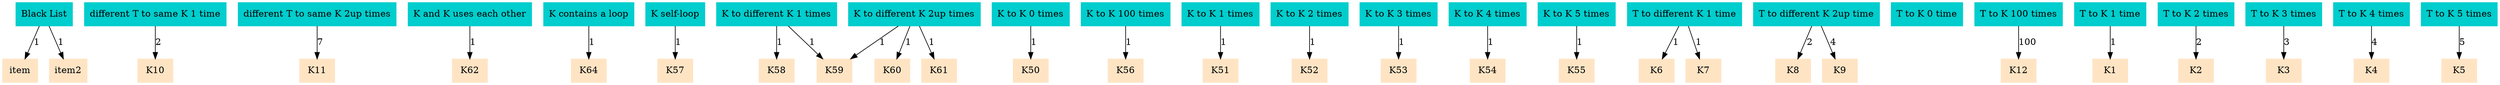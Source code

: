 // TS <-> K
digraph {
	"Black List" [color=cyan3 shape=box style=filled]
	item [color=bisque shape=box style=filled]
	item2 [color=bisque shape=box style=filled]
	"different T to same K 1 time" [color=cyan3 shape=box style=filled]
	K10 [color=bisque shape=box style=filled]
	K10 [color=bisque shape=box style=filled]
	"different T to same K 2up times" [color=cyan3 shape=box style=filled]
	K11 [color=bisque shape=box style=filled]
	K11 [color=bisque shape=box style=filled]
	K11 [color=bisque shape=box style=filled]
	K11 [color=bisque shape=box style=filled]
	K11 [color=bisque shape=box style=filled]
	K11 [color=bisque shape=box style=filled]
	K11 [color=bisque shape=box style=filled]
	"K and K uses each other" [color=cyan3 shape=box style=filled]
	K62 [color=bisque shape=box style=filled]
	"K contains a loop" [color=cyan3 shape=box style=filled]
	K64 [color=bisque shape=box style=filled]
	"K self-loop" [color=cyan3 shape=box style=filled]
	K57 [color=bisque shape=box style=filled]
	"K to different K 1 times" [color=cyan3 shape=box style=filled]
	K58 [color=bisque shape=box style=filled]
	K59 [color=bisque shape=box style=filled]
	"K to different K 2up times" [color=cyan3 shape=box style=filled]
	K60 [color=bisque shape=box style=filled]
	K61 [color=bisque shape=box style=filled]
	K59 [color=bisque shape=box style=filled]
	"K to K 0 times" [color=cyan3 shape=box style=filled]
	K50 [color=bisque shape=box style=filled]
	"K to K 100 times" [color=cyan3 shape=box style=filled]
	K56 [color=bisque shape=box style=filled]
	"K to K 1 times" [color=cyan3 shape=box style=filled]
	K51 [color=bisque shape=box style=filled]
	"K to K 2 times" [color=cyan3 shape=box style=filled]
	K52 [color=bisque shape=box style=filled]
	"K to K 3 times" [color=cyan3 shape=box style=filled]
	K53 [color=bisque shape=box style=filled]
	"K to K 4 times" [color=cyan3 shape=box style=filled]
	K54 [color=bisque shape=box style=filled]
	"K to K 5 times" [color=cyan3 shape=box style=filled]
	K55 [color=bisque shape=box style=filled]
	"T to different K 1 time" [color=cyan3 shape=box style=filled]
	K6 [color=bisque shape=box style=filled]
	K7 [color=bisque shape=box style=filled]
	"T to different K 2up time" [color=cyan3 shape=box style=filled]
	K8 [color=bisque shape=box style=filled]
	K8 [color=bisque shape=box style=filled]
	K9 [color=bisque shape=box style=filled]
	K9 [color=bisque shape=box style=filled]
	K9 [color=bisque shape=box style=filled]
	K9 [color=bisque shape=box style=filled]
	"T to K 0 time" [color=cyan3 shape=box style=filled]
	"T to K 100 times" [color=cyan3 shape=box style=filled]
	K12 [color=bisque shape=box style=filled]
	K12 [color=bisque shape=box style=filled]
	K12 [color=bisque shape=box style=filled]
	K12 [color=bisque shape=box style=filled]
	K12 [color=bisque shape=box style=filled]
	K12 [color=bisque shape=box style=filled]
	K12 [color=bisque shape=box style=filled]
	K12 [color=bisque shape=box style=filled]
	K12 [color=bisque shape=box style=filled]
	K12 [color=bisque shape=box style=filled]
	K12 [color=bisque shape=box style=filled]
	K12 [color=bisque shape=box style=filled]
	K12 [color=bisque shape=box style=filled]
	K12 [color=bisque shape=box style=filled]
	K12 [color=bisque shape=box style=filled]
	K12 [color=bisque shape=box style=filled]
	K12 [color=bisque shape=box style=filled]
	K12 [color=bisque shape=box style=filled]
	K12 [color=bisque shape=box style=filled]
	K12 [color=bisque shape=box style=filled]
	K12 [color=bisque shape=box style=filled]
	K12 [color=bisque shape=box style=filled]
	K12 [color=bisque shape=box style=filled]
	K12 [color=bisque shape=box style=filled]
	K12 [color=bisque shape=box style=filled]
	K12 [color=bisque shape=box style=filled]
	K12 [color=bisque shape=box style=filled]
	K12 [color=bisque shape=box style=filled]
	K12 [color=bisque shape=box style=filled]
	K12 [color=bisque shape=box style=filled]
	K12 [color=bisque shape=box style=filled]
	K12 [color=bisque shape=box style=filled]
	K12 [color=bisque shape=box style=filled]
	K12 [color=bisque shape=box style=filled]
	K12 [color=bisque shape=box style=filled]
	K12 [color=bisque shape=box style=filled]
	K12 [color=bisque shape=box style=filled]
	K12 [color=bisque shape=box style=filled]
	K12 [color=bisque shape=box style=filled]
	K12 [color=bisque shape=box style=filled]
	K12 [color=bisque shape=box style=filled]
	K12 [color=bisque shape=box style=filled]
	K12 [color=bisque shape=box style=filled]
	K12 [color=bisque shape=box style=filled]
	K12 [color=bisque shape=box style=filled]
	K12 [color=bisque shape=box style=filled]
	K12 [color=bisque shape=box style=filled]
	K12 [color=bisque shape=box style=filled]
	K12 [color=bisque shape=box style=filled]
	K12 [color=bisque shape=box style=filled]
	K12 [color=bisque shape=box style=filled]
	K12 [color=bisque shape=box style=filled]
	K12 [color=bisque shape=box style=filled]
	K12 [color=bisque shape=box style=filled]
	K12 [color=bisque shape=box style=filled]
	K12 [color=bisque shape=box style=filled]
	K12 [color=bisque shape=box style=filled]
	K12 [color=bisque shape=box style=filled]
	K12 [color=bisque shape=box style=filled]
	K12 [color=bisque shape=box style=filled]
	K12 [color=bisque shape=box style=filled]
	K12 [color=bisque shape=box style=filled]
	K12 [color=bisque shape=box style=filled]
	K12 [color=bisque shape=box style=filled]
	K12 [color=bisque shape=box style=filled]
	K12 [color=bisque shape=box style=filled]
	K12 [color=bisque shape=box style=filled]
	K12 [color=bisque shape=box style=filled]
	K12 [color=bisque shape=box style=filled]
	K12 [color=bisque shape=box style=filled]
	K12 [color=bisque shape=box style=filled]
	K12 [color=bisque shape=box style=filled]
	K12 [color=bisque shape=box style=filled]
	K12 [color=bisque shape=box style=filled]
	K12 [color=bisque shape=box style=filled]
	K12 [color=bisque shape=box style=filled]
	K12 [color=bisque shape=box style=filled]
	K12 [color=bisque shape=box style=filled]
	K12 [color=bisque shape=box style=filled]
	K12 [color=bisque shape=box style=filled]
	K12 [color=bisque shape=box style=filled]
	K12 [color=bisque shape=box style=filled]
	K12 [color=bisque shape=box style=filled]
	K12 [color=bisque shape=box style=filled]
	K12 [color=bisque shape=box style=filled]
	K12 [color=bisque shape=box style=filled]
	K12 [color=bisque shape=box style=filled]
	K12 [color=bisque shape=box style=filled]
	K12 [color=bisque shape=box style=filled]
	K12 [color=bisque shape=box style=filled]
	K12 [color=bisque shape=box style=filled]
	K12 [color=bisque shape=box style=filled]
	K12 [color=bisque shape=box style=filled]
	K12 [color=bisque shape=box style=filled]
	K12 [color=bisque shape=box style=filled]
	K12 [color=bisque shape=box style=filled]
	K12 [color=bisque shape=box style=filled]
	K12 [color=bisque shape=box style=filled]
	K12 [color=bisque shape=box style=filled]
	K12 [color=bisque shape=box style=filled]
	"T to K 1 time" [color=cyan3 shape=box style=filled]
	K1 [color=bisque shape=box style=filled]
	"T to K 2 times" [color=cyan3 shape=box style=filled]
	K2 [color=bisque shape=box style=filled]
	K2 [color=bisque shape=box style=filled]
	"T to K 3 times" [color=cyan3 shape=box style=filled]
	K3 [color=bisque shape=box style=filled]
	K3 [color=bisque shape=box style=filled]
	K3 [color=bisque shape=box style=filled]
	"T to K 4 times" [color=cyan3 shape=box style=filled]
	K4 [color=bisque shape=box style=filled]
	K4 [color=bisque shape=box style=filled]
	K4 [color=bisque shape=box style=filled]
	K4 [color=bisque shape=box style=filled]
	"T to K 5 times" [color=cyan3 shape=box style=filled]
	K5 [color=bisque shape=box style=filled]
	K5 [color=bisque shape=box style=filled]
	K5 [color=bisque shape=box style=filled]
	K5 [color=bisque shape=box style=filled]
	K5 [color=bisque shape=box style=filled]
		"K to different K 1 times" -> K59 [label=1]
		"K to different K 2up times" -> K61 [label=1]
		"K to K 0 times" -> K50 [label=1]
		"K to K 2 times" -> K52 [label=1]
		"K to K 4 times" -> K54 [label=1]
		"K to K 1 times" -> K51 [label=1]
		"T to K 5 times" -> K5 [label=5]
		"T to different K 1 time" -> K7 [label=1]
		"K to different K 2up times" -> K60 [label=1]
		"K to K 100 times" -> K56 [label=1]
		"K to different K 2up times" -> K59 [label=1]
		"T to different K 2up time" -> K8 [label=2]
		"T to different K 1 time" -> K6 [label=1]
		"different T to same K 2up times" -> K11 [label=7]
		"Black List" -> item2 [label=1]
		"K contains a loop" -> K64 [label=1]
		"different T to same K 1 time" -> K10 [label=2]
		"T to K 3 times" -> K3 [label=3]
		"K self-loop" -> K57 [label=1]
		"T to K 2 times" -> K2 [label=2]
		"K to K 3 times" -> K53 [label=1]
		"T to K 100 times" -> K12 [label=100]
		"K to different K 1 times" -> K58 [label=1]
		"K to K 5 times" -> K55 [label=1]
		"K and K uses each other" -> K62 [label=1]
		"T to K 1 time" -> K1 [label=1]
		"Black List" -> item [label=1]
		"T to K 4 times" -> K4 [label=4]
		"T to different K 2up time" -> K9 [label=4]
}